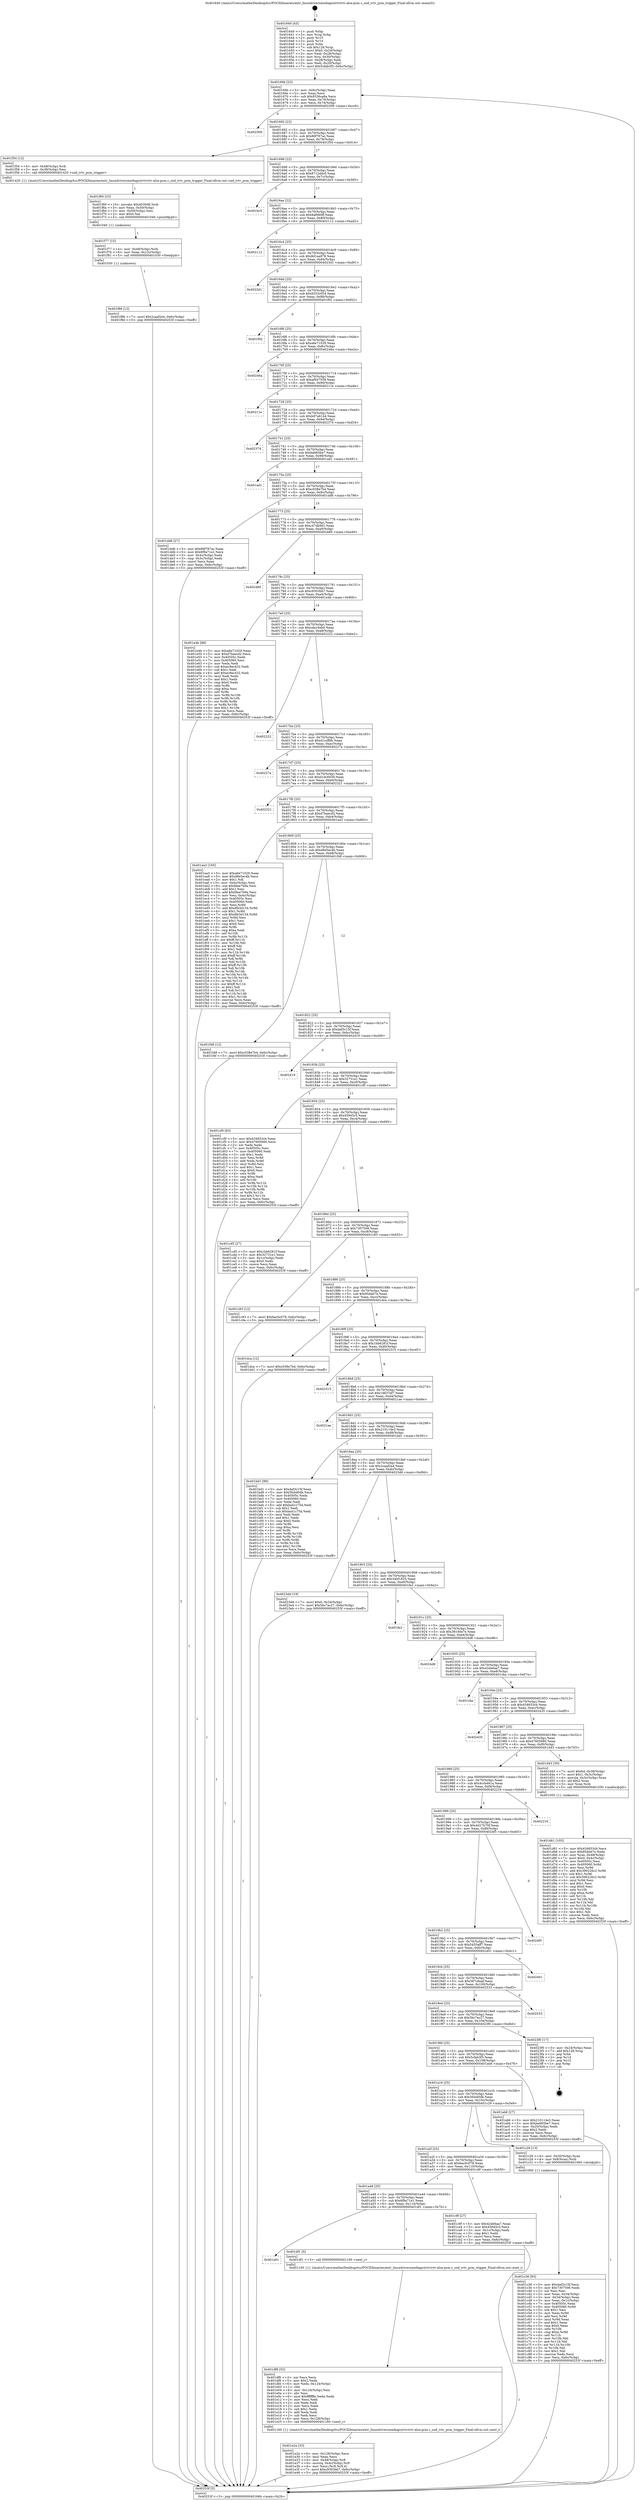 digraph "0x401640" {
  label = "0x401640 (/mnt/c/Users/mathe/Desktop/tcc/POCII/binaries/extr_linuxdriversmediapciivtvivtv-alsa-pcm.c_snd_ivtv_pcm_trigger_Final-ollvm.out::main(0))"
  labelloc = "t"
  node[shape=record]

  Entry [label="",width=0.3,height=0.3,shape=circle,fillcolor=black,style=filled]
  "0x40166b" [label="{
     0x40166b [23]\l
     | [instrs]\l
     &nbsp;&nbsp;0x40166b \<+3\>: mov -0x6c(%rbp),%eax\l
     &nbsp;&nbsp;0x40166e \<+2\>: mov %eax,%ecx\l
     &nbsp;&nbsp;0x401670 \<+6\>: sub $0x8336ca8a,%ecx\l
     &nbsp;&nbsp;0x401676 \<+3\>: mov %eax,-0x70(%rbp)\l
     &nbsp;&nbsp;0x401679 \<+3\>: mov %ecx,-0x74(%rbp)\l
     &nbsp;&nbsp;0x40167c \<+6\>: je 0000000000402309 \<main+0xcc9\>\l
  }"]
  "0x402309" [label="{
     0x402309\l
  }", style=dashed]
  "0x401682" [label="{
     0x401682 [22]\l
     | [instrs]\l
     &nbsp;&nbsp;0x401682 \<+5\>: jmp 0000000000401687 \<main+0x47\>\l
     &nbsp;&nbsp;0x401687 \<+3\>: mov -0x70(%rbp),%eax\l
     &nbsp;&nbsp;0x40168a \<+5\>: sub $0x86f787ac,%eax\l
     &nbsp;&nbsp;0x40168f \<+3\>: mov %eax,-0x78(%rbp)\l
     &nbsp;&nbsp;0x401692 \<+6\>: je 0000000000401f54 \<main+0x914\>\l
  }"]
  Exit [label="",width=0.3,height=0.3,shape=circle,fillcolor=black,style=filled,peripheries=2]
  "0x401f54" [label="{
     0x401f54 [12]\l
     | [instrs]\l
     &nbsp;&nbsp;0x401f54 \<+4\>: mov -0x48(%rbp),%rdi\l
     &nbsp;&nbsp;0x401f58 \<+3\>: mov -0x38(%rbp),%esi\l
     &nbsp;&nbsp;0x401f5b \<+5\>: call 0000000000401420 \<snd_ivtv_pcm_trigger\>\l
     | [calls]\l
     &nbsp;&nbsp;0x401420 \{1\} (/mnt/c/Users/mathe/Desktop/tcc/POCII/binaries/extr_linuxdriversmediapciivtvivtv-alsa-pcm.c_snd_ivtv_pcm_trigger_Final-ollvm.out::snd_ivtv_pcm_trigger)\l
  }"]
  "0x401698" [label="{
     0x401698 [22]\l
     | [instrs]\l
     &nbsp;&nbsp;0x401698 \<+5\>: jmp 000000000040169d \<main+0x5d\>\l
     &nbsp;&nbsp;0x40169d \<+3\>: mov -0x70(%rbp),%eax\l
     &nbsp;&nbsp;0x4016a0 \<+5\>: sub $0x8712ddc0,%eax\l
     &nbsp;&nbsp;0x4016a5 \<+3\>: mov %eax,-0x7c(%rbp)\l
     &nbsp;&nbsp;0x4016a8 \<+6\>: je 0000000000401bc5 \<main+0x585\>\l
  }"]
  "0x401f86" [label="{
     0x401f86 [12]\l
     | [instrs]\l
     &nbsp;&nbsp;0x401f86 \<+7\>: movl $0x2caaf2e4,-0x6c(%rbp)\l
     &nbsp;&nbsp;0x401f8d \<+5\>: jmp 000000000040253f \<main+0xeff\>\l
  }"]
  "0x401bc5" [label="{
     0x401bc5\l
  }", style=dashed]
  "0x4016ae" [label="{
     0x4016ae [22]\l
     | [instrs]\l
     &nbsp;&nbsp;0x4016ae \<+5\>: jmp 00000000004016b3 \<main+0x73\>\l
     &nbsp;&nbsp;0x4016b3 \<+3\>: mov -0x70(%rbp),%eax\l
     &nbsp;&nbsp;0x4016b6 \<+5\>: sub $0x8af060ff,%eax\l
     &nbsp;&nbsp;0x4016bb \<+3\>: mov %eax,-0x80(%rbp)\l
     &nbsp;&nbsp;0x4016be \<+6\>: je 0000000000402112 \<main+0xad2\>\l
  }"]
  "0x401f77" [label="{
     0x401f77 [15]\l
     | [instrs]\l
     &nbsp;&nbsp;0x401f77 \<+4\>: mov -0x48(%rbp),%rdi\l
     &nbsp;&nbsp;0x401f7b \<+6\>: mov %eax,-0x12c(%rbp)\l
     &nbsp;&nbsp;0x401f81 \<+5\>: call 0000000000401030 \<free@plt\>\l
     | [calls]\l
     &nbsp;&nbsp;0x401030 \{1\} (unknown)\l
  }"]
  "0x402112" [label="{
     0x402112\l
  }", style=dashed]
  "0x4016c4" [label="{
     0x4016c4 [25]\l
     | [instrs]\l
     &nbsp;&nbsp;0x4016c4 \<+5\>: jmp 00000000004016c9 \<main+0x89\>\l
     &nbsp;&nbsp;0x4016c9 \<+3\>: mov -0x70(%rbp),%eax\l
     &nbsp;&nbsp;0x4016cc \<+5\>: sub $0x8d1ea978,%eax\l
     &nbsp;&nbsp;0x4016d1 \<+6\>: mov %eax,-0x84(%rbp)\l
     &nbsp;&nbsp;0x4016d7 \<+6\>: je 00000000004023d1 \<main+0xd91\>\l
  }"]
  "0x401f60" [label="{
     0x401f60 [23]\l
     | [instrs]\l
     &nbsp;&nbsp;0x401f60 \<+10\>: movabs $0x4030d6,%rdi\l
     &nbsp;&nbsp;0x401f6a \<+3\>: mov %eax,-0x50(%rbp)\l
     &nbsp;&nbsp;0x401f6d \<+3\>: mov -0x50(%rbp),%esi\l
     &nbsp;&nbsp;0x401f70 \<+2\>: mov $0x0,%al\l
     &nbsp;&nbsp;0x401f72 \<+5\>: call 0000000000401040 \<printf@plt\>\l
     | [calls]\l
     &nbsp;&nbsp;0x401040 \{1\} (unknown)\l
  }"]
  "0x4023d1" [label="{
     0x4023d1\l
  }", style=dashed]
  "0x4016dd" [label="{
     0x4016dd [25]\l
     | [instrs]\l
     &nbsp;&nbsp;0x4016dd \<+5\>: jmp 00000000004016e2 \<main+0xa2\>\l
     &nbsp;&nbsp;0x4016e2 \<+3\>: mov -0x70(%rbp),%eax\l
     &nbsp;&nbsp;0x4016e5 \<+5\>: sub $0x9353c054,%eax\l
     &nbsp;&nbsp;0x4016ea \<+6\>: mov %eax,-0x88(%rbp)\l
     &nbsp;&nbsp;0x4016f0 \<+6\>: je 0000000000401f92 \<main+0x952\>\l
  }"]
  "0x401e2a" [label="{
     0x401e2a [33]\l
     | [instrs]\l
     &nbsp;&nbsp;0x401e2a \<+6\>: mov -0x128(%rbp),%ecx\l
     &nbsp;&nbsp;0x401e30 \<+3\>: imul %eax,%ecx\l
     &nbsp;&nbsp;0x401e33 \<+4\>: mov -0x48(%rbp),%r8\l
     &nbsp;&nbsp;0x401e37 \<+4\>: movslq -0x4c(%rbp),%r9\l
     &nbsp;&nbsp;0x401e3b \<+4\>: mov %ecx,(%r8,%r9,4)\l
     &nbsp;&nbsp;0x401e3f \<+7\>: movl $0xc9303bb7,-0x6c(%rbp)\l
     &nbsp;&nbsp;0x401e46 \<+5\>: jmp 000000000040253f \<main+0xeff\>\l
  }"]
  "0x401f92" [label="{
     0x401f92\l
  }", style=dashed]
  "0x4016f6" [label="{
     0x4016f6 [25]\l
     | [instrs]\l
     &nbsp;&nbsp;0x4016f6 \<+5\>: jmp 00000000004016fb \<main+0xbb\>\l
     &nbsp;&nbsp;0x4016fb \<+3\>: mov -0x70(%rbp),%eax\l
     &nbsp;&nbsp;0x4016fe \<+5\>: sub $0xa6e71029,%eax\l
     &nbsp;&nbsp;0x401703 \<+6\>: mov %eax,-0x8c(%rbp)\l
     &nbsp;&nbsp;0x401709 \<+6\>: je 000000000040246a \<main+0xe2a\>\l
  }"]
  "0x401df6" [label="{
     0x401df6 [52]\l
     | [instrs]\l
     &nbsp;&nbsp;0x401df6 \<+2\>: xor %ecx,%ecx\l
     &nbsp;&nbsp;0x401df8 \<+5\>: mov $0x2,%edx\l
     &nbsp;&nbsp;0x401dfd \<+6\>: mov %edx,-0x124(%rbp)\l
     &nbsp;&nbsp;0x401e03 \<+1\>: cltd\l
     &nbsp;&nbsp;0x401e04 \<+6\>: mov -0x124(%rbp),%esi\l
     &nbsp;&nbsp;0x401e0a \<+2\>: idiv %esi\l
     &nbsp;&nbsp;0x401e0c \<+6\>: imul $0xfffffffe,%edx,%edx\l
     &nbsp;&nbsp;0x401e12 \<+2\>: mov %ecx,%edi\l
     &nbsp;&nbsp;0x401e14 \<+2\>: sub %edx,%edi\l
     &nbsp;&nbsp;0x401e16 \<+2\>: mov %ecx,%edx\l
     &nbsp;&nbsp;0x401e18 \<+3\>: sub $0x1,%edx\l
     &nbsp;&nbsp;0x401e1b \<+2\>: add %edx,%edi\l
     &nbsp;&nbsp;0x401e1d \<+2\>: sub %edi,%ecx\l
     &nbsp;&nbsp;0x401e1f \<+6\>: mov %ecx,-0x128(%rbp)\l
     &nbsp;&nbsp;0x401e25 \<+5\>: call 0000000000401160 \<next_i\>\l
     | [calls]\l
     &nbsp;&nbsp;0x401160 \{1\} (/mnt/c/Users/mathe/Desktop/tcc/POCII/binaries/extr_linuxdriversmediapciivtvivtv-alsa-pcm.c_snd_ivtv_pcm_trigger_Final-ollvm.out::next_i)\l
  }"]
  "0x40246a" [label="{
     0x40246a\l
  }", style=dashed]
  "0x40170f" [label="{
     0x40170f [25]\l
     | [instrs]\l
     &nbsp;&nbsp;0x40170f \<+5\>: jmp 0000000000401714 \<main+0xd4\>\l
     &nbsp;&nbsp;0x401714 \<+3\>: mov -0x70(%rbp),%eax\l
     &nbsp;&nbsp;0x401717 \<+5\>: sub $0xaf047559,%eax\l
     &nbsp;&nbsp;0x40171c \<+6\>: mov %eax,-0x90(%rbp)\l
     &nbsp;&nbsp;0x401722 \<+6\>: je 000000000040211e \<main+0xade\>\l
  }"]
  "0x401a61" [label="{
     0x401a61\l
  }", style=dashed]
  "0x40211e" [label="{
     0x40211e\l
  }", style=dashed]
  "0x401728" [label="{
     0x401728 [25]\l
     | [instrs]\l
     &nbsp;&nbsp;0x401728 \<+5\>: jmp 000000000040172d \<main+0xed\>\l
     &nbsp;&nbsp;0x40172d \<+3\>: mov -0x70(%rbp),%eax\l
     &nbsp;&nbsp;0x401730 \<+5\>: sub $0xb97a6144,%eax\l
     &nbsp;&nbsp;0x401735 \<+6\>: mov %eax,-0x94(%rbp)\l
     &nbsp;&nbsp;0x40173b \<+6\>: je 0000000000402374 \<main+0xd34\>\l
  }"]
  "0x401df1" [label="{
     0x401df1 [5]\l
     | [instrs]\l
     &nbsp;&nbsp;0x401df1 \<+5\>: call 0000000000401160 \<next_i\>\l
     | [calls]\l
     &nbsp;&nbsp;0x401160 \{1\} (/mnt/c/Users/mathe/Desktop/tcc/POCII/binaries/extr_linuxdriversmediapciivtvivtv-alsa-pcm.c_snd_ivtv_pcm_trigger_Final-ollvm.out::next_i)\l
  }"]
  "0x402374" [label="{
     0x402374\l
  }", style=dashed]
  "0x401741" [label="{
     0x401741 [25]\l
     | [instrs]\l
     &nbsp;&nbsp;0x401741 \<+5\>: jmp 0000000000401746 \<main+0x106\>\l
     &nbsp;&nbsp;0x401746 \<+3\>: mov -0x70(%rbp),%eax\l
     &nbsp;&nbsp;0x401749 \<+5\>: sub $0xba665be7,%eax\l
     &nbsp;&nbsp;0x40174e \<+6\>: mov %eax,-0x98(%rbp)\l
     &nbsp;&nbsp;0x401754 \<+6\>: je 0000000000401ad1 \<main+0x491\>\l
  }"]
  "0x401d61" [label="{
     0x401d61 [105]\l
     | [instrs]\l
     &nbsp;&nbsp;0x401d61 \<+5\>: mov $0x434653cb,%ecx\l
     &nbsp;&nbsp;0x401d66 \<+5\>: mov $0x95ddd7e,%edx\l
     &nbsp;&nbsp;0x401d6b \<+4\>: mov %rax,-0x48(%rbp)\l
     &nbsp;&nbsp;0x401d6f \<+7\>: movl $0x0,-0x4c(%rbp)\l
     &nbsp;&nbsp;0x401d76 \<+7\>: mov 0x40505c,%esi\l
     &nbsp;&nbsp;0x401d7d \<+8\>: mov 0x405060,%r8d\l
     &nbsp;&nbsp;0x401d85 \<+3\>: mov %esi,%r9d\l
     &nbsp;&nbsp;0x401d88 \<+7\>: add $0x390226c2,%r9d\l
     &nbsp;&nbsp;0x401d8f \<+4\>: sub $0x1,%r9d\l
     &nbsp;&nbsp;0x401d93 \<+7\>: sub $0x390226c2,%r9d\l
     &nbsp;&nbsp;0x401d9a \<+4\>: imul %r9d,%esi\l
     &nbsp;&nbsp;0x401d9e \<+3\>: and $0x1,%esi\l
     &nbsp;&nbsp;0x401da1 \<+3\>: cmp $0x0,%esi\l
     &nbsp;&nbsp;0x401da4 \<+4\>: sete %r10b\l
     &nbsp;&nbsp;0x401da8 \<+4\>: cmp $0xa,%r8d\l
     &nbsp;&nbsp;0x401dac \<+4\>: setl %r11b\l
     &nbsp;&nbsp;0x401db0 \<+3\>: mov %r10b,%bl\l
     &nbsp;&nbsp;0x401db3 \<+3\>: and %r11b,%bl\l
     &nbsp;&nbsp;0x401db6 \<+3\>: xor %r11b,%r10b\l
     &nbsp;&nbsp;0x401db9 \<+3\>: or %r10b,%bl\l
     &nbsp;&nbsp;0x401dbc \<+3\>: test $0x1,%bl\l
     &nbsp;&nbsp;0x401dbf \<+3\>: cmovne %edx,%ecx\l
     &nbsp;&nbsp;0x401dc2 \<+3\>: mov %ecx,-0x6c(%rbp)\l
     &nbsp;&nbsp;0x401dc5 \<+5\>: jmp 000000000040253f \<main+0xeff\>\l
  }"]
  "0x401ad1" [label="{
     0x401ad1\l
  }", style=dashed]
  "0x40175a" [label="{
     0x40175a [25]\l
     | [instrs]\l
     &nbsp;&nbsp;0x40175a \<+5\>: jmp 000000000040175f \<main+0x11f\>\l
     &nbsp;&nbsp;0x40175f \<+3\>: mov -0x70(%rbp),%eax\l
     &nbsp;&nbsp;0x401762 \<+5\>: sub $0xc038e7b4,%eax\l
     &nbsp;&nbsp;0x401767 \<+6\>: mov %eax,-0x9c(%rbp)\l
     &nbsp;&nbsp;0x40176d \<+6\>: je 0000000000401dd6 \<main+0x796\>\l
  }"]
  "0x401a48" [label="{
     0x401a48 [25]\l
     | [instrs]\l
     &nbsp;&nbsp;0x401a48 \<+5\>: jmp 0000000000401a4d \<main+0x40d\>\l
     &nbsp;&nbsp;0x401a4d \<+3\>: mov -0x70(%rbp),%eax\l
     &nbsp;&nbsp;0x401a50 \<+5\>: sub $0x6f9a71e1,%eax\l
     &nbsp;&nbsp;0x401a55 \<+6\>: mov %eax,-0x114(%rbp)\l
     &nbsp;&nbsp;0x401a5b \<+6\>: je 0000000000401df1 \<main+0x7b1\>\l
  }"]
  "0x401dd6" [label="{
     0x401dd6 [27]\l
     | [instrs]\l
     &nbsp;&nbsp;0x401dd6 \<+5\>: mov $0x86f787ac,%eax\l
     &nbsp;&nbsp;0x401ddb \<+5\>: mov $0x6f9a71e1,%ecx\l
     &nbsp;&nbsp;0x401de0 \<+3\>: mov -0x4c(%rbp),%edx\l
     &nbsp;&nbsp;0x401de3 \<+3\>: cmp -0x3c(%rbp),%edx\l
     &nbsp;&nbsp;0x401de6 \<+3\>: cmovl %ecx,%eax\l
     &nbsp;&nbsp;0x401de9 \<+3\>: mov %eax,-0x6c(%rbp)\l
     &nbsp;&nbsp;0x401dec \<+5\>: jmp 000000000040253f \<main+0xeff\>\l
  }"]
  "0x401773" [label="{
     0x401773 [25]\l
     | [instrs]\l
     &nbsp;&nbsp;0x401773 \<+5\>: jmp 0000000000401778 \<main+0x138\>\l
     &nbsp;&nbsp;0x401778 \<+3\>: mov -0x70(%rbp),%eax\l
     &nbsp;&nbsp;0x40177b \<+5\>: sub $0xc47db9d1,%eax\l
     &nbsp;&nbsp;0x401780 \<+6\>: mov %eax,-0xa0(%rbp)\l
     &nbsp;&nbsp;0x401786 \<+6\>: je 0000000000402489 \<main+0xe49\>\l
  }"]
  "0x401c9f" [label="{
     0x401c9f [27]\l
     | [instrs]\l
     &nbsp;&nbsp;0x401c9f \<+5\>: mov $0x42eb6aa7,%eax\l
     &nbsp;&nbsp;0x401ca4 \<+5\>: mov $0x45945c5,%ecx\l
     &nbsp;&nbsp;0x401ca9 \<+3\>: mov -0x1c(%rbp),%edx\l
     &nbsp;&nbsp;0x401cac \<+3\>: cmp $0x1,%edx\l
     &nbsp;&nbsp;0x401caf \<+3\>: cmovl %ecx,%eax\l
     &nbsp;&nbsp;0x401cb2 \<+3\>: mov %eax,-0x6c(%rbp)\l
     &nbsp;&nbsp;0x401cb5 \<+5\>: jmp 000000000040253f \<main+0xeff\>\l
  }"]
  "0x402489" [label="{
     0x402489\l
  }", style=dashed]
  "0x40178c" [label="{
     0x40178c [25]\l
     | [instrs]\l
     &nbsp;&nbsp;0x40178c \<+5\>: jmp 0000000000401791 \<main+0x151\>\l
     &nbsp;&nbsp;0x401791 \<+3\>: mov -0x70(%rbp),%eax\l
     &nbsp;&nbsp;0x401794 \<+5\>: sub $0xc9303bb7,%eax\l
     &nbsp;&nbsp;0x401799 \<+6\>: mov %eax,-0xa4(%rbp)\l
     &nbsp;&nbsp;0x40179f \<+6\>: je 0000000000401e4b \<main+0x80b\>\l
  }"]
  "0x401c36" [label="{
     0x401c36 [93]\l
     | [instrs]\l
     &nbsp;&nbsp;0x401c36 \<+5\>: mov $0xdaf3c15f,%ecx\l
     &nbsp;&nbsp;0x401c3b \<+5\>: mov $0x7307508,%edx\l
     &nbsp;&nbsp;0x401c40 \<+2\>: xor %esi,%esi\l
     &nbsp;&nbsp;0x401c42 \<+3\>: mov %eax,-0x34(%rbp)\l
     &nbsp;&nbsp;0x401c45 \<+3\>: mov -0x34(%rbp),%eax\l
     &nbsp;&nbsp;0x401c48 \<+3\>: mov %eax,-0x1c(%rbp)\l
     &nbsp;&nbsp;0x401c4b \<+7\>: mov 0x40505c,%eax\l
     &nbsp;&nbsp;0x401c52 \<+8\>: mov 0x405060,%r8d\l
     &nbsp;&nbsp;0x401c5a \<+3\>: sub $0x1,%esi\l
     &nbsp;&nbsp;0x401c5d \<+3\>: mov %eax,%r9d\l
     &nbsp;&nbsp;0x401c60 \<+3\>: add %esi,%r9d\l
     &nbsp;&nbsp;0x401c63 \<+4\>: imul %r9d,%eax\l
     &nbsp;&nbsp;0x401c67 \<+3\>: and $0x1,%eax\l
     &nbsp;&nbsp;0x401c6a \<+3\>: cmp $0x0,%eax\l
     &nbsp;&nbsp;0x401c6d \<+4\>: sete %r10b\l
     &nbsp;&nbsp;0x401c71 \<+4\>: cmp $0xa,%r8d\l
     &nbsp;&nbsp;0x401c75 \<+4\>: setl %r11b\l
     &nbsp;&nbsp;0x401c79 \<+3\>: mov %r10b,%bl\l
     &nbsp;&nbsp;0x401c7c \<+3\>: and %r11b,%bl\l
     &nbsp;&nbsp;0x401c7f \<+3\>: xor %r11b,%r10b\l
     &nbsp;&nbsp;0x401c82 \<+3\>: or %r10b,%bl\l
     &nbsp;&nbsp;0x401c85 \<+3\>: test $0x1,%bl\l
     &nbsp;&nbsp;0x401c88 \<+3\>: cmovne %edx,%ecx\l
     &nbsp;&nbsp;0x401c8b \<+3\>: mov %ecx,-0x6c(%rbp)\l
     &nbsp;&nbsp;0x401c8e \<+5\>: jmp 000000000040253f \<main+0xeff\>\l
  }"]
  "0x401e4b" [label="{
     0x401e4b [88]\l
     | [instrs]\l
     &nbsp;&nbsp;0x401e4b \<+5\>: mov $0xa6e71029,%eax\l
     &nbsp;&nbsp;0x401e50 \<+5\>: mov $0xd7baecd2,%ecx\l
     &nbsp;&nbsp;0x401e55 \<+7\>: mov 0x40505c,%edx\l
     &nbsp;&nbsp;0x401e5c \<+7\>: mov 0x405060,%esi\l
     &nbsp;&nbsp;0x401e63 \<+2\>: mov %edx,%edi\l
     &nbsp;&nbsp;0x401e65 \<+6\>: sub $0xec9ec432,%edi\l
     &nbsp;&nbsp;0x401e6b \<+3\>: sub $0x1,%edi\l
     &nbsp;&nbsp;0x401e6e \<+6\>: add $0xec9ec432,%edi\l
     &nbsp;&nbsp;0x401e74 \<+3\>: imul %edi,%edx\l
     &nbsp;&nbsp;0x401e77 \<+3\>: and $0x1,%edx\l
     &nbsp;&nbsp;0x401e7a \<+3\>: cmp $0x0,%edx\l
     &nbsp;&nbsp;0x401e7d \<+4\>: sete %r8b\l
     &nbsp;&nbsp;0x401e81 \<+3\>: cmp $0xa,%esi\l
     &nbsp;&nbsp;0x401e84 \<+4\>: setl %r9b\l
     &nbsp;&nbsp;0x401e88 \<+3\>: mov %r8b,%r10b\l
     &nbsp;&nbsp;0x401e8b \<+3\>: and %r9b,%r10b\l
     &nbsp;&nbsp;0x401e8e \<+3\>: xor %r9b,%r8b\l
     &nbsp;&nbsp;0x401e91 \<+3\>: or %r8b,%r10b\l
     &nbsp;&nbsp;0x401e94 \<+4\>: test $0x1,%r10b\l
     &nbsp;&nbsp;0x401e98 \<+3\>: cmovne %ecx,%eax\l
     &nbsp;&nbsp;0x401e9b \<+3\>: mov %eax,-0x6c(%rbp)\l
     &nbsp;&nbsp;0x401e9e \<+5\>: jmp 000000000040253f \<main+0xeff\>\l
  }"]
  "0x4017a5" [label="{
     0x4017a5 [25]\l
     | [instrs]\l
     &nbsp;&nbsp;0x4017a5 \<+5\>: jmp 00000000004017aa \<main+0x16a\>\l
     &nbsp;&nbsp;0x4017aa \<+3\>: mov -0x70(%rbp),%eax\l
     &nbsp;&nbsp;0x4017ad \<+5\>: sub $0xcda16eb0,%eax\l
     &nbsp;&nbsp;0x4017b2 \<+6\>: mov %eax,-0xa8(%rbp)\l
     &nbsp;&nbsp;0x4017b8 \<+6\>: je 0000000000402222 \<main+0xbe2\>\l
  }"]
  "0x401a2f" [label="{
     0x401a2f [25]\l
     | [instrs]\l
     &nbsp;&nbsp;0x401a2f \<+5\>: jmp 0000000000401a34 \<main+0x3f4\>\l
     &nbsp;&nbsp;0x401a34 \<+3\>: mov -0x70(%rbp),%eax\l
     &nbsp;&nbsp;0x401a37 \<+5\>: sub $0x6ac0c078,%eax\l
     &nbsp;&nbsp;0x401a3c \<+6\>: mov %eax,-0x110(%rbp)\l
     &nbsp;&nbsp;0x401a42 \<+6\>: je 0000000000401c9f \<main+0x65f\>\l
  }"]
  "0x402222" [label="{
     0x402222\l
  }", style=dashed]
  "0x4017be" [label="{
     0x4017be [25]\l
     | [instrs]\l
     &nbsp;&nbsp;0x4017be \<+5\>: jmp 00000000004017c3 \<main+0x183\>\l
     &nbsp;&nbsp;0x4017c3 \<+3\>: mov -0x70(%rbp),%eax\l
     &nbsp;&nbsp;0x4017c6 \<+5\>: sub $0xd1ccff0b,%eax\l
     &nbsp;&nbsp;0x4017cb \<+6\>: mov %eax,-0xac(%rbp)\l
     &nbsp;&nbsp;0x4017d1 \<+6\>: je 000000000040227a \<main+0xc3a\>\l
  }"]
  "0x401c29" [label="{
     0x401c29 [13]\l
     | [instrs]\l
     &nbsp;&nbsp;0x401c29 \<+4\>: mov -0x30(%rbp),%rax\l
     &nbsp;&nbsp;0x401c2d \<+4\>: mov 0x8(%rax),%rdi\l
     &nbsp;&nbsp;0x401c31 \<+5\>: call 0000000000401060 \<atoi@plt\>\l
     | [calls]\l
     &nbsp;&nbsp;0x401060 \{1\} (unknown)\l
  }"]
  "0x40227a" [label="{
     0x40227a\l
  }", style=dashed]
  "0x4017d7" [label="{
     0x4017d7 [25]\l
     | [instrs]\l
     &nbsp;&nbsp;0x4017d7 \<+5\>: jmp 00000000004017dc \<main+0x19c\>\l
     &nbsp;&nbsp;0x4017dc \<+3\>: mov -0x70(%rbp),%eax\l
     &nbsp;&nbsp;0x4017df \<+5\>: sub $0xd1dc6039,%eax\l
     &nbsp;&nbsp;0x4017e4 \<+6\>: mov %eax,-0xb0(%rbp)\l
     &nbsp;&nbsp;0x4017ea \<+6\>: je 0000000000402321 \<main+0xce1\>\l
  }"]
  "0x401640" [label="{
     0x401640 [43]\l
     | [instrs]\l
     &nbsp;&nbsp;0x401640 \<+1\>: push %rbp\l
     &nbsp;&nbsp;0x401641 \<+3\>: mov %rsp,%rbp\l
     &nbsp;&nbsp;0x401644 \<+2\>: push %r15\l
     &nbsp;&nbsp;0x401646 \<+2\>: push %r14\l
     &nbsp;&nbsp;0x401648 \<+1\>: push %rbx\l
     &nbsp;&nbsp;0x401649 \<+7\>: sub $0x128,%rsp\l
     &nbsp;&nbsp;0x401650 \<+7\>: movl $0x0,-0x24(%rbp)\l
     &nbsp;&nbsp;0x401657 \<+3\>: mov %edi,-0x28(%rbp)\l
     &nbsp;&nbsp;0x40165a \<+4\>: mov %rsi,-0x30(%rbp)\l
     &nbsp;&nbsp;0x40165e \<+3\>: mov -0x28(%rbp),%edi\l
     &nbsp;&nbsp;0x401661 \<+3\>: mov %edi,-0x20(%rbp)\l
     &nbsp;&nbsp;0x401664 \<+7\>: movl $0x5cfab3f3,-0x6c(%rbp)\l
  }"]
  "0x402321" [label="{
     0x402321\l
  }", style=dashed]
  "0x4017f0" [label="{
     0x4017f0 [25]\l
     | [instrs]\l
     &nbsp;&nbsp;0x4017f0 \<+5\>: jmp 00000000004017f5 \<main+0x1b5\>\l
     &nbsp;&nbsp;0x4017f5 \<+3\>: mov -0x70(%rbp),%eax\l
     &nbsp;&nbsp;0x4017f8 \<+5\>: sub $0xd7baecd2,%eax\l
     &nbsp;&nbsp;0x4017fd \<+6\>: mov %eax,-0xb4(%rbp)\l
     &nbsp;&nbsp;0x401803 \<+6\>: je 0000000000401ea3 \<main+0x863\>\l
  }"]
  "0x40253f" [label="{
     0x40253f [5]\l
     | [instrs]\l
     &nbsp;&nbsp;0x40253f \<+5\>: jmp 000000000040166b \<main+0x2b\>\l
  }"]
  "0x401ea3" [label="{
     0x401ea3 [165]\l
     | [instrs]\l
     &nbsp;&nbsp;0x401ea3 \<+5\>: mov $0xa6e71029,%eax\l
     &nbsp;&nbsp;0x401ea8 \<+5\>: mov $0xd8e5ec4b,%ecx\l
     &nbsp;&nbsp;0x401ead \<+2\>: mov $0x1,%dl\l
     &nbsp;&nbsp;0x401eaf \<+3\>: mov -0x4c(%rbp),%esi\l
     &nbsp;&nbsp;0x401eb2 \<+6\>: sub $0xfdee7b9a,%esi\l
     &nbsp;&nbsp;0x401eb8 \<+3\>: add $0x1,%esi\l
     &nbsp;&nbsp;0x401ebb \<+6\>: add $0xfdee7b9a,%esi\l
     &nbsp;&nbsp;0x401ec1 \<+3\>: mov %esi,-0x4c(%rbp)\l
     &nbsp;&nbsp;0x401ec4 \<+7\>: mov 0x40505c,%esi\l
     &nbsp;&nbsp;0x401ecb \<+7\>: mov 0x405060,%edi\l
     &nbsp;&nbsp;0x401ed2 \<+3\>: mov %esi,%r8d\l
     &nbsp;&nbsp;0x401ed5 \<+7\>: add $0xdfe3d134,%r8d\l
     &nbsp;&nbsp;0x401edc \<+4\>: sub $0x1,%r8d\l
     &nbsp;&nbsp;0x401ee0 \<+7\>: sub $0xdfe3d134,%r8d\l
     &nbsp;&nbsp;0x401ee7 \<+4\>: imul %r8d,%esi\l
     &nbsp;&nbsp;0x401eeb \<+3\>: and $0x1,%esi\l
     &nbsp;&nbsp;0x401eee \<+3\>: cmp $0x0,%esi\l
     &nbsp;&nbsp;0x401ef1 \<+4\>: sete %r9b\l
     &nbsp;&nbsp;0x401ef5 \<+3\>: cmp $0xa,%edi\l
     &nbsp;&nbsp;0x401ef8 \<+4\>: setl %r10b\l
     &nbsp;&nbsp;0x401efc \<+3\>: mov %r9b,%r11b\l
     &nbsp;&nbsp;0x401eff \<+4\>: xor $0xff,%r11b\l
     &nbsp;&nbsp;0x401f03 \<+3\>: mov %r10b,%bl\l
     &nbsp;&nbsp;0x401f06 \<+3\>: xor $0xff,%bl\l
     &nbsp;&nbsp;0x401f09 \<+3\>: xor $0x1,%dl\l
     &nbsp;&nbsp;0x401f0c \<+3\>: mov %r11b,%r14b\l
     &nbsp;&nbsp;0x401f0f \<+4\>: and $0xff,%r14b\l
     &nbsp;&nbsp;0x401f13 \<+3\>: and %dl,%r9b\l
     &nbsp;&nbsp;0x401f16 \<+3\>: mov %bl,%r15b\l
     &nbsp;&nbsp;0x401f19 \<+4\>: and $0xff,%r15b\l
     &nbsp;&nbsp;0x401f1d \<+3\>: and %dl,%r10b\l
     &nbsp;&nbsp;0x401f20 \<+3\>: or %r9b,%r14b\l
     &nbsp;&nbsp;0x401f23 \<+3\>: or %r10b,%r15b\l
     &nbsp;&nbsp;0x401f26 \<+3\>: xor %r15b,%r14b\l
     &nbsp;&nbsp;0x401f29 \<+3\>: or %bl,%r11b\l
     &nbsp;&nbsp;0x401f2c \<+4\>: xor $0xff,%r11b\l
     &nbsp;&nbsp;0x401f30 \<+3\>: or $0x1,%dl\l
     &nbsp;&nbsp;0x401f33 \<+3\>: and %dl,%r11b\l
     &nbsp;&nbsp;0x401f36 \<+3\>: or %r11b,%r14b\l
     &nbsp;&nbsp;0x401f39 \<+4\>: test $0x1,%r14b\l
     &nbsp;&nbsp;0x401f3d \<+3\>: cmovne %ecx,%eax\l
     &nbsp;&nbsp;0x401f40 \<+3\>: mov %eax,-0x6c(%rbp)\l
     &nbsp;&nbsp;0x401f43 \<+5\>: jmp 000000000040253f \<main+0xeff\>\l
  }"]
  "0x401809" [label="{
     0x401809 [25]\l
     | [instrs]\l
     &nbsp;&nbsp;0x401809 \<+5\>: jmp 000000000040180e \<main+0x1ce\>\l
     &nbsp;&nbsp;0x40180e \<+3\>: mov -0x70(%rbp),%eax\l
     &nbsp;&nbsp;0x401811 \<+5\>: sub $0xd8e5ec4b,%eax\l
     &nbsp;&nbsp;0x401816 \<+6\>: mov %eax,-0xb8(%rbp)\l
     &nbsp;&nbsp;0x40181c \<+6\>: je 0000000000401f48 \<main+0x908\>\l
  }"]
  "0x401a16" [label="{
     0x401a16 [25]\l
     | [instrs]\l
     &nbsp;&nbsp;0x401a16 \<+5\>: jmp 0000000000401a1b \<main+0x3db\>\l
     &nbsp;&nbsp;0x401a1b \<+3\>: mov -0x70(%rbp),%eax\l
     &nbsp;&nbsp;0x401a1e \<+5\>: sub $0x5fcbd0db,%eax\l
     &nbsp;&nbsp;0x401a23 \<+6\>: mov %eax,-0x10c(%rbp)\l
     &nbsp;&nbsp;0x401a29 \<+6\>: je 0000000000401c29 \<main+0x5e9\>\l
  }"]
  "0x401f48" [label="{
     0x401f48 [12]\l
     | [instrs]\l
     &nbsp;&nbsp;0x401f48 \<+7\>: movl $0xc038e7b4,-0x6c(%rbp)\l
     &nbsp;&nbsp;0x401f4f \<+5\>: jmp 000000000040253f \<main+0xeff\>\l
  }"]
  "0x401822" [label="{
     0x401822 [25]\l
     | [instrs]\l
     &nbsp;&nbsp;0x401822 \<+5\>: jmp 0000000000401827 \<main+0x1e7\>\l
     &nbsp;&nbsp;0x401827 \<+3\>: mov -0x70(%rbp),%eax\l
     &nbsp;&nbsp;0x40182a \<+5\>: sub $0xdaf3c15f,%eax\l
     &nbsp;&nbsp;0x40182f \<+6\>: mov %eax,-0xbc(%rbp)\l
     &nbsp;&nbsp;0x401835 \<+6\>: je 0000000000402419 \<main+0xdd9\>\l
  }"]
  "0x401ab6" [label="{
     0x401ab6 [27]\l
     | [instrs]\l
     &nbsp;&nbsp;0x401ab6 \<+5\>: mov $0x210114e3,%eax\l
     &nbsp;&nbsp;0x401abb \<+5\>: mov $0xba665be7,%ecx\l
     &nbsp;&nbsp;0x401ac0 \<+3\>: mov -0x20(%rbp),%edx\l
     &nbsp;&nbsp;0x401ac3 \<+3\>: cmp $0x2,%edx\l
     &nbsp;&nbsp;0x401ac6 \<+3\>: cmovne %ecx,%eax\l
     &nbsp;&nbsp;0x401ac9 \<+3\>: mov %eax,-0x6c(%rbp)\l
     &nbsp;&nbsp;0x401acc \<+5\>: jmp 000000000040253f \<main+0xeff\>\l
  }"]
  "0x402419" [label="{
     0x402419\l
  }", style=dashed]
  "0x40183b" [label="{
     0x40183b [25]\l
     | [instrs]\l
     &nbsp;&nbsp;0x40183b \<+5\>: jmp 0000000000401840 \<main+0x200\>\l
     &nbsp;&nbsp;0x401840 \<+3\>: mov -0x70(%rbp),%eax\l
     &nbsp;&nbsp;0x401843 \<+5\>: sub $0x32731e1,%eax\l
     &nbsp;&nbsp;0x401848 \<+6\>: mov %eax,-0xc0(%rbp)\l
     &nbsp;&nbsp;0x40184e \<+6\>: je 0000000000401cf0 \<main+0x6b0\>\l
  }"]
  "0x4019fd" [label="{
     0x4019fd [25]\l
     | [instrs]\l
     &nbsp;&nbsp;0x4019fd \<+5\>: jmp 0000000000401a02 \<main+0x3c2\>\l
     &nbsp;&nbsp;0x401a02 \<+3\>: mov -0x70(%rbp),%eax\l
     &nbsp;&nbsp;0x401a05 \<+5\>: sub $0x5cfab3f3,%eax\l
     &nbsp;&nbsp;0x401a0a \<+6\>: mov %eax,-0x108(%rbp)\l
     &nbsp;&nbsp;0x401a10 \<+6\>: je 0000000000401ab6 \<main+0x476\>\l
  }"]
  "0x401cf0" [label="{
     0x401cf0 [83]\l
     | [instrs]\l
     &nbsp;&nbsp;0x401cf0 \<+5\>: mov $0x434653cb,%eax\l
     &nbsp;&nbsp;0x401cf5 \<+5\>: mov $0x47605680,%ecx\l
     &nbsp;&nbsp;0x401cfa \<+2\>: xor %edx,%edx\l
     &nbsp;&nbsp;0x401cfc \<+7\>: mov 0x40505c,%esi\l
     &nbsp;&nbsp;0x401d03 \<+7\>: mov 0x405060,%edi\l
     &nbsp;&nbsp;0x401d0a \<+3\>: sub $0x1,%edx\l
     &nbsp;&nbsp;0x401d0d \<+3\>: mov %esi,%r8d\l
     &nbsp;&nbsp;0x401d10 \<+3\>: add %edx,%r8d\l
     &nbsp;&nbsp;0x401d13 \<+4\>: imul %r8d,%esi\l
     &nbsp;&nbsp;0x401d17 \<+3\>: and $0x1,%esi\l
     &nbsp;&nbsp;0x401d1a \<+3\>: cmp $0x0,%esi\l
     &nbsp;&nbsp;0x401d1d \<+4\>: sete %r9b\l
     &nbsp;&nbsp;0x401d21 \<+3\>: cmp $0xa,%edi\l
     &nbsp;&nbsp;0x401d24 \<+4\>: setl %r10b\l
     &nbsp;&nbsp;0x401d28 \<+3\>: mov %r9b,%r11b\l
     &nbsp;&nbsp;0x401d2b \<+3\>: and %r10b,%r11b\l
     &nbsp;&nbsp;0x401d2e \<+3\>: xor %r10b,%r9b\l
     &nbsp;&nbsp;0x401d31 \<+3\>: or %r9b,%r11b\l
     &nbsp;&nbsp;0x401d34 \<+4\>: test $0x1,%r11b\l
     &nbsp;&nbsp;0x401d38 \<+3\>: cmovne %ecx,%eax\l
     &nbsp;&nbsp;0x401d3b \<+3\>: mov %eax,-0x6c(%rbp)\l
     &nbsp;&nbsp;0x401d3e \<+5\>: jmp 000000000040253f \<main+0xeff\>\l
  }"]
  "0x401854" [label="{
     0x401854 [25]\l
     | [instrs]\l
     &nbsp;&nbsp;0x401854 \<+5\>: jmp 0000000000401859 \<main+0x219\>\l
     &nbsp;&nbsp;0x401859 \<+3\>: mov -0x70(%rbp),%eax\l
     &nbsp;&nbsp;0x40185c \<+5\>: sub $0x45945c5,%eax\l
     &nbsp;&nbsp;0x401861 \<+6\>: mov %eax,-0xc4(%rbp)\l
     &nbsp;&nbsp;0x401867 \<+6\>: je 0000000000401cd5 \<main+0x695\>\l
  }"]
  "0x4023f0" [label="{
     0x4023f0 [17]\l
     | [instrs]\l
     &nbsp;&nbsp;0x4023f0 \<+3\>: mov -0x24(%rbp),%eax\l
     &nbsp;&nbsp;0x4023f3 \<+7\>: add $0x128,%rsp\l
     &nbsp;&nbsp;0x4023fa \<+1\>: pop %rbx\l
     &nbsp;&nbsp;0x4023fb \<+2\>: pop %r14\l
     &nbsp;&nbsp;0x4023fd \<+2\>: pop %r15\l
     &nbsp;&nbsp;0x4023ff \<+1\>: pop %rbp\l
     &nbsp;&nbsp;0x402400 \<+1\>: ret\l
  }"]
  "0x401cd5" [label="{
     0x401cd5 [27]\l
     | [instrs]\l
     &nbsp;&nbsp;0x401cd5 \<+5\>: mov $0x1bb6281f,%eax\l
     &nbsp;&nbsp;0x401cda \<+5\>: mov $0x32731e1,%ecx\l
     &nbsp;&nbsp;0x401cdf \<+3\>: mov -0x1c(%rbp),%edx\l
     &nbsp;&nbsp;0x401ce2 \<+3\>: cmp $0x0,%edx\l
     &nbsp;&nbsp;0x401ce5 \<+3\>: cmove %ecx,%eax\l
     &nbsp;&nbsp;0x401ce8 \<+3\>: mov %eax,-0x6c(%rbp)\l
     &nbsp;&nbsp;0x401ceb \<+5\>: jmp 000000000040253f \<main+0xeff\>\l
  }"]
  "0x40186d" [label="{
     0x40186d [25]\l
     | [instrs]\l
     &nbsp;&nbsp;0x40186d \<+5\>: jmp 0000000000401872 \<main+0x232\>\l
     &nbsp;&nbsp;0x401872 \<+3\>: mov -0x70(%rbp),%eax\l
     &nbsp;&nbsp;0x401875 \<+5\>: sub $0x7307508,%eax\l
     &nbsp;&nbsp;0x40187a \<+6\>: mov %eax,-0xc8(%rbp)\l
     &nbsp;&nbsp;0x401880 \<+6\>: je 0000000000401c93 \<main+0x653\>\l
  }"]
  "0x4019e4" [label="{
     0x4019e4 [25]\l
     | [instrs]\l
     &nbsp;&nbsp;0x4019e4 \<+5\>: jmp 00000000004019e9 \<main+0x3a9\>\l
     &nbsp;&nbsp;0x4019e9 \<+3\>: mov -0x70(%rbp),%eax\l
     &nbsp;&nbsp;0x4019ec \<+5\>: sub $0x5bc7ac27,%eax\l
     &nbsp;&nbsp;0x4019f1 \<+6\>: mov %eax,-0x104(%rbp)\l
     &nbsp;&nbsp;0x4019f7 \<+6\>: je 00000000004023f0 \<main+0xdb0\>\l
  }"]
  "0x401c93" [label="{
     0x401c93 [12]\l
     | [instrs]\l
     &nbsp;&nbsp;0x401c93 \<+7\>: movl $0x6ac0c078,-0x6c(%rbp)\l
     &nbsp;&nbsp;0x401c9a \<+5\>: jmp 000000000040253f \<main+0xeff\>\l
  }"]
  "0x401886" [label="{
     0x401886 [25]\l
     | [instrs]\l
     &nbsp;&nbsp;0x401886 \<+5\>: jmp 000000000040188b \<main+0x24b\>\l
     &nbsp;&nbsp;0x40188b \<+3\>: mov -0x70(%rbp),%eax\l
     &nbsp;&nbsp;0x40188e \<+5\>: sub $0x95ddd7e,%eax\l
     &nbsp;&nbsp;0x401893 \<+6\>: mov %eax,-0xcc(%rbp)\l
     &nbsp;&nbsp;0x401899 \<+6\>: je 0000000000401dca \<main+0x78a\>\l
  }"]
  "0x402533" [label="{
     0x402533\l
  }", style=dashed]
  "0x401dca" [label="{
     0x401dca [12]\l
     | [instrs]\l
     &nbsp;&nbsp;0x401dca \<+7\>: movl $0xc038e7b4,-0x6c(%rbp)\l
     &nbsp;&nbsp;0x401dd1 \<+5\>: jmp 000000000040253f \<main+0xeff\>\l
  }"]
  "0x40189f" [label="{
     0x40189f [25]\l
     | [instrs]\l
     &nbsp;&nbsp;0x40189f \<+5\>: jmp 00000000004018a4 \<main+0x264\>\l
     &nbsp;&nbsp;0x4018a4 \<+3\>: mov -0x70(%rbp),%eax\l
     &nbsp;&nbsp;0x4018a7 \<+5\>: sub $0x1bb6281f,%eax\l
     &nbsp;&nbsp;0x4018ac \<+6\>: mov %eax,-0xd0(%rbp)\l
     &nbsp;&nbsp;0x4018b2 \<+6\>: je 0000000000402315 \<main+0xcd5\>\l
  }"]
  "0x4019cb" [label="{
     0x4019cb [25]\l
     | [instrs]\l
     &nbsp;&nbsp;0x4019cb \<+5\>: jmp 00000000004019d0 \<main+0x390\>\l
     &nbsp;&nbsp;0x4019d0 \<+3\>: mov -0x70(%rbp),%eax\l
     &nbsp;&nbsp;0x4019d3 \<+5\>: sub $0x587c8aaf,%eax\l
     &nbsp;&nbsp;0x4019d8 \<+6\>: mov %eax,-0x100(%rbp)\l
     &nbsp;&nbsp;0x4019de \<+6\>: je 0000000000402533 \<main+0xef3\>\l
  }"]
  "0x402315" [label="{
     0x402315\l
  }", style=dashed]
  "0x4018b8" [label="{
     0x4018b8 [25]\l
     | [instrs]\l
     &nbsp;&nbsp;0x4018b8 \<+5\>: jmp 00000000004018bd \<main+0x27d\>\l
     &nbsp;&nbsp;0x4018bd \<+3\>: mov -0x70(%rbp),%eax\l
     &nbsp;&nbsp;0x4018c0 \<+5\>: sub $0x1d637ef7,%eax\l
     &nbsp;&nbsp;0x4018c5 \<+6\>: mov %eax,-0xd4(%rbp)\l
     &nbsp;&nbsp;0x4018cb \<+6\>: je 00000000004021ae \<main+0xb6e\>\l
  }"]
  "0x402401" [label="{
     0x402401\l
  }", style=dashed]
  "0x4021ae" [label="{
     0x4021ae\l
  }", style=dashed]
  "0x4018d1" [label="{
     0x4018d1 [25]\l
     | [instrs]\l
     &nbsp;&nbsp;0x4018d1 \<+5\>: jmp 00000000004018d6 \<main+0x296\>\l
     &nbsp;&nbsp;0x4018d6 \<+3\>: mov -0x70(%rbp),%eax\l
     &nbsp;&nbsp;0x4018d9 \<+5\>: sub $0x210114e3,%eax\l
     &nbsp;&nbsp;0x4018de \<+6\>: mov %eax,-0xd8(%rbp)\l
     &nbsp;&nbsp;0x4018e4 \<+6\>: je 0000000000401bd1 \<main+0x591\>\l
  }"]
  "0x4019b2" [label="{
     0x4019b2 [25]\l
     | [instrs]\l
     &nbsp;&nbsp;0x4019b2 \<+5\>: jmp 00000000004019b7 \<main+0x377\>\l
     &nbsp;&nbsp;0x4019b7 \<+3\>: mov -0x70(%rbp),%eax\l
     &nbsp;&nbsp;0x4019ba \<+5\>: sub $0x5455aff7,%eax\l
     &nbsp;&nbsp;0x4019bf \<+6\>: mov %eax,-0xfc(%rbp)\l
     &nbsp;&nbsp;0x4019c5 \<+6\>: je 0000000000402401 \<main+0xdc1\>\l
  }"]
  "0x401bd1" [label="{
     0x401bd1 [88]\l
     | [instrs]\l
     &nbsp;&nbsp;0x401bd1 \<+5\>: mov $0xdaf3c15f,%eax\l
     &nbsp;&nbsp;0x401bd6 \<+5\>: mov $0x5fcbd0db,%ecx\l
     &nbsp;&nbsp;0x401bdb \<+7\>: mov 0x40505c,%edx\l
     &nbsp;&nbsp;0x401be2 \<+7\>: mov 0x405060,%esi\l
     &nbsp;&nbsp;0x401be9 \<+2\>: mov %edx,%edi\l
     &nbsp;&nbsp;0x401beb \<+6\>: add $0xba41c75d,%edi\l
     &nbsp;&nbsp;0x401bf1 \<+3\>: sub $0x1,%edi\l
     &nbsp;&nbsp;0x401bf4 \<+6\>: sub $0xba41c75d,%edi\l
     &nbsp;&nbsp;0x401bfa \<+3\>: imul %edi,%edx\l
     &nbsp;&nbsp;0x401bfd \<+3\>: and $0x1,%edx\l
     &nbsp;&nbsp;0x401c00 \<+3\>: cmp $0x0,%edx\l
     &nbsp;&nbsp;0x401c03 \<+4\>: sete %r8b\l
     &nbsp;&nbsp;0x401c07 \<+3\>: cmp $0xa,%esi\l
     &nbsp;&nbsp;0x401c0a \<+4\>: setl %r9b\l
     &nbsp;&nbsp;0x401c0e \<+3\>: mov %r8b,%r10b\l
     &nbsp;&nbsp;0x401c11 \<+3\>: and %r9b,%r10b\l
     &nbsp;&nbsp;0x401c14 \<+3\>: xor %r9b,%r8b\l
     &nbsp;&nbsp;0x401c17 \<+3\>: or %r8b,%r10b\l
     &nbsp;&nbsp;0x401c1a \<+4\>: test $0x1,%r10b\l
     &nbsp;&nbsp;0x401c1e \<+3\>: cmovne %ecx,%eax\l
     &nbsp;&nbsp;0x401c21 \<+3\>: mov %eax,-0x6c(%rbp)\l
     &nbsp;&nbsp;0x401c24 \<+5\>: jmp 000000000040253f \<main+0xeff\>\l
  }"]
  "0x4018ea" [label="{
     0x4018ea [25]\l
     | [instrs]\l
     &nbsp;&nbsp;0x4018ea \<+5\>: jmp 00000000004018ef \<main+0x2af\>\l
     &nbsp;&nbsp;0x4018ef \<+3\>: mov -0x70(%rbp),%eax\l
     &nbsp;&nbsp;0x4018f2 \<+5\>: sub $0x2caaf2e4,%eax\l
     &nbsp;&nbsp;0x4018f7 \<+6\>: mov %eax,-0xdc(%rbp)\l
     &nbsp;&nbsp;0x4018fd \<+6\>: je 00000000004023dd \<main+0xd9d\>\l
  }"]
  "0x4024f5" [label="{
     0x4024f5\l
  }", style=dashed]
  "0x4023dd" [label="{
     0x4023dd [19]\l
     | [instrs]\l
     &nbsp;&nbsp;0x4023dd \<+7\>: movl $0x0,-0x24(%rbp)\l
     &nbsp;&nbsp;0x4023e4 \<+7\>: movl $0x5bc7ac27,-0x6c(%rbp)\l
     &nbsp;&nbsp;0x4023eb \<+5\>: jmp 000000000040253f \<main+0xeff\>\l
  }"]
  "0x401903" [label="{
     0x401903 [25]\l
     | [instrs]\l
     &nbsp;&nbsp;0x401903 \<+5\>: jmp 0000000000401908 \<main+0x2c8\>\l
     &nbsp;&nbsp;0x401908 \<+3\>: mov -0x70(%rbp),%eax\l
     &nbsp;&nbsp;0x40190b \<+5\>: sub $0x34bf1825,%eax\l
     &nbsp;&nbsp;0x401910 \<+6\>: mov %eax,-0xe0(%rbp)\l
     &nbsp;&nbsp;0x401916 \<+6\>: je 0000000000401fe2 \<main+0x9a2\>\l
  }"]
  "0x401999" [label="{
     0x401999 [25]\l
     | [instrs]\l
     &nbsp;&nbsp;0x401999 \<+5\>: jmp 000000000040199e \<main+0x35e\>\l
     &nbsp;&nbsp;0x40199e \<+3\>: mov -0x70(%rbp),%eax\l
     &nbsp;&nbsp;0x4019a1 \<+5\>: sub $0x4d27b70f,%eax\l
     &nbsp;&nbsp;0x4019a6 \<+6\>: mov %eax,-0xf8(%rbp)\l
     &nbsp;&nbsp;0x4019ac \<+6\>: je 00000000004024f5 \<main+0xeb5\>\l
  }"]
  "0x401fe2" [label="{
     0x401fe2\l
  }", style=dashed]
  "0x40191c" [label="{
     0x40191c [25]\l
     | [instrs]\l
     &nbsp;&nbsp;0x40191c \<+5\>: jmp 0000000000401921 \<main+0x2e1\>\l
     &nbsp;&nbsp;0x401921 \<+3\>: mov -0x70(%rbp),%eax\l
     &nbsp;&nbsp;0x401924 \<+5\>: sub $0x38184e7e,%eax\l
     &nbsp;&nbsp;0x401929 \<+6\>: mov %eax,-0xe4(%rbp)\l
     &nbsp;&nbsp;0x40192f \<+6\>: je 00000000004024d6 \<main+0xe96\>\l
  }"]
  "0x402216" [label="{
     0x402216\l
  }", style=dashed]
  "0x4024d6" [label="{
     0x4024d6\l
  }", style=dashed]
  "0x401935" [label="{
     0x401935 [25]\l
     | [instrs]\l
     &nbsp;&nbsp;0x401935 \<+5\>: jmp 000000000040193a \<main+0x2fa\>\l
     &nbsp;&nbsp;0x40193a \<+3\>: mov -0x70(%rbp),%eax\l
     &nbsp;&nbsp;0x40193d \<+5\>: sub $0x42eb6aa7,%eax\l
     &nbsp;&nbsp;0x401942 \<+6\>: mov %eax,-0xe8(%rbp)\l
     &nbsp;&nbsp;0x401948 \<+6\>: je 0000000000401cba \<main+0x67a\>\l
  }"]
  "0x401980" [label="{
     0x401980 [25]\l
     | [instrs]\l
     &nbsp;&nbsp;0x401980 \<+5\>: jmp 0000000000401985 \<main+0x345\>\l
     &nbsp;&nbsp;0x401985 \<+3\>: mov -0x70(%rbp),%eax\l
     &nbsp;&nbsp;0x401988 \<+5\>: sub $0x4ccb461a,%eax\l
     &nbsp;&nbsp;0x40198d \<+6\>: mov %eax,-0xf4(%rbp)\l
     &nbsp;&nbsp;0x401993 \<+6\>: je 0000000000402216 \<main+0xbd6\>\l
  }"]
  "0x401cba" [label="{
     0x401cba\l
  }", style=dashed]
  "0x40194e" [label="{
     0x40194e [25]\l
     | [instrs]\l
     &nbsp;&nbsp;0x40194e \<+5\>: jmp 0000000000401953 \<main+0x313\>\l
     &nbsp;&nbsp;0x401953 \<+3\>: mov -0x70(%rbp),%eax\l
     &nbsp;&nbsp;0x401956 \<+5\>: sub $0x434653cb,%eax\l
     &nbsp;&nbsp;0x40195b \<+6\>: mov %eax,-0xec(%rbp)\l
     &nbsp;&nbsp;0x401961 \<+6\>: je 0000000000402435 \<main+0xdf5\>\l
  }"]
  "0x401d43" [label="{
     0x401d43 [30]\l
     | [instrs]\l
     &nbsp;&nbsp;0x401d43 \<+7\>: movl $0x64,-0x38(%rbp)\l
     &nbsp;&nbsp;0x401d4a \<+7\>: movl $0x1,-0x3c(%rbp)\l
     &nbsp;&nbsp;0x401d51 \<+4\>: movslq -0x3c(%rbp),%rax\l
     &nbsp;&nbsp;0x401d55 \<+4\>: shl $0x2,%rax\l
     &nbsp;&nbsp;0x401d59 \<+3\>: mov %rax,%rdi\l
     &nbsp;&nbsp;0x401d5c \<+5\>: call 0000000000401050 \<malloc@plt\>\l
     | [calls]\l
     &nbsp;&nbsp;0x401050 \{1\} (unknown)\l
  }"]
  "0x402435" [label="{
     0x402435\l
  }", style=dashed]
  "0x401967" [label="{
     0x401967 [25]\l
     | [instrs]\l
     &nbsp;&nbsp;0x401967 \<+5\>: jmp 000000000040196c \<main+0x32c\>\l
     &nbsp;&nbsp;0x40196c \<+3\>: mov -0x70(%rbp),%eax\l
     &nbsp;&nbsp;0x40196f \<+5\>: sub $0x47605680,%eax\l
     &nbsp;&nbsp;0x401974 \<+6\>: mov %eax,-0xf0(%rbp)\l
     &nbsp;&nbsp;0x40197a \<+6\>: je 0000000000401d43 \<main+0x703\>\l
  }"]
  Entry -> "0x401640" [label=" 1"]
  "0x40166b" -> "0x402309" [label=" 0"]
  "0x40166b" -> "0x401682" [label=" 18"]
  "0x4023f0" -> Exit [label=" 1"]
  "0x401682" -> "0x401f54" [label=" 1"]
  "0x401682" -> "0x401698" [label=" 17"]
  "0x4023dd" -> "0x40253f" [label=" 1"]
  "0x401698" -> "0x401bc5" [label=" 0"]
  "0x401698" -> "0x4016ae" [label=" 17"]
  "0x401f86" -> "0x40253f" [label=" 1"]
  "0x4016ae" -> "0x402112" [label=" 0"]
  "0x4016ae" -> "0x4016c4" [label=" 17"]
  "0x401f77" -> "0x401f86" [label=" 1"]
  "0x4016c4" -> "0x4023d1" [label=" 0"]
  "0x4016c4" -> "0x4016dd" [label=" 17"]
  "0x401f60" -> "0x401f77" [label=" 1"]
  "0x4016dd" -> "0x401f92" [label=" 0"]
  "0x4016dd" -> "0x4016f6" [label=" 17"]
  "0x401f54" -> "0x401f60" [label=" 1"]
  "0x4016f6" -> "0x40246a" [label=" 0"]
  "0x4016f6" -> "0x40170f" [label=" 17"]
  "0x401f48" -> "0x40253f" [label=" 1"]
  "0x40170f" -> "0x40211e" [label=" 0"]
  "0x40170f" -> "0x401728" [label=" 17"]
  "0x401ea3" -> "0x40253f" [label=" 1"]
  "0x401728" -> "0x402374" [label=" 0"]
  "0x401728" -> "0x401741" [label=" 17"]
  "0x401e4b" -> "0x40253f" [label=" 1"]
  "0x401741" -> "0x401ad1" [label=" 0"]
  "0x401741" -> "0x40175a" [label=" 17"]
  "0x401df6" -> "0x401e2a" [label=" 1"]
  "0x40175a" -> "0x401dd6" [label=" 2"]
  "0x40175a" -> "0x401773" [label=" 15"]
  "0x401df1" -> "0x401df6" [label=" 1"]
  "0x401773" -> "0x402489" [label=" 0"]
  "0x401773" -> "0x40178c" [label=" 15"]
  "0x401a48" -> "0x401a61" [label=" 0"]
  "0x40178c" -> "0x401e4b" [label=" 1"]
  "0x40178c" -> "0x4017a5" [label=" 14"]
  "0x401e2a" -> "0x40253f" [label=" 1"]
  "0x4017a5" -> "0x402222" [label=" 0"]
  "0x4017a5" -> "0x4017be" [label=" 14"]
  "0x401dd6" -> "0x40253f" [label=" 2"]
  "0x4017be" -> "0x40227a" [label=" 0"]
  "0x4017be" -> "0x4017d7" [label=" 14"]
  "0x401dca" -> "0x40253f" [label=" 1"]
  "0x4017d7" -> "0x402321" [label=" 0"]
  "0x4017d7" -> "0x4017f0" [label=" 14"]
  "0x401d43" -> "0x401d61" [label=" 1"]
  "0x4017f0" -> "0x401ea3" [label=" 1"]
  "0x4017f0" -> "0x401809" [label=" 13"]
  "0x401cf0" -> "0x40253f" [label=" 1"]
  "0x401809" -> "0x401f48" [label=" 1"]
  "0x401809" -> "0x401822" [label=" 12"]
  "0x401cd5" -> "0x40253f" [label=" 1"]
  "0x401822" -> "0x402419" [label=" 0"]
  "0x401822" -> "0x40183b" [label=" 12"]
  "0x401c9f" -> "0x40253f" [label=" 1"]
  "0x40183b" -> "0x401cf0" [label=" 1"]
  "0x40183b" -> "0x401854" [label=" 11"]
  "0x401a2f" -> "0x401c9f" [label=" 1"]
  "0x401854" -> "0x401cd5" [label=" 1"]
  "0x401854" -> "0x40186d" [label=" 10"]
  "0x401a48" -> "0x401df1" [label=" 1"]
  "0x40186d" -> "0x401c93" [label=" 1"]
  "0x40186d" -> "0x401886" [label=" 9"]
  "0x401c36" -> "0x40253f" [label=" 1"]
  "0x401886" -> "0x401dca" [label=" 1"]
  "0x401886" -> "0x40189f" [label=" 8"]
  "0x401c29" -> "0x401c36" [label=" 1"]
  "0x40189f" -> "0x402315" [label=" 0"]
  "0x40189f" -> "0x4018b8" [label=" 8"]
  "0x401a16" -> "0x401c29" [label=" 1"]
  "0x4018b8" -> "0x4021ae" [label=" 0"]
  "0x4018b8" -> "0x4018d1" [label=" 8"]
  "0x401d61" -> "0x40253f" [label=" 1"]
  "0x4018d1" -> "0x401bd1" [label=" 1"]
  "0x4018d1" -> "0x4018ea" [label=" 7"]
  "0x40253f" -> "0x40166b" [label=" 17"]
  "0x4018ea" -> "0x4023dd" [label=" 1"]
  "0x4018ea" -> "0x401903" [label=" 6"]
  "0x401640" -> "0x40166b" [label=" 1"]
  "0x401903" -> "0x401fe2" [label=" 0"]
  "0x401903" -> "0x40191c" [label=" 6"]
  "0x4019fd" -> "0x401a16" [label=" 3"]
  "0x40191c" -> "0x4024d6" [label=" 0"]
  "0x40191c" -> "0x401935" [label=" 6"]
  "0x4019fd" -> "0x401ab6" [label=" 1"]
  "0x401935" -> "0x401cba" [label=" 0"]
  "0x401935" -> "0x40194e" [label=" 6"]
  "0x4019e4" -> "0x4019fd" [label=" 4"]
  "0x40194e" -> "0x402435" [label=" 0"]
  "0x40194e" -> "0x401967" [label=" 6"]
  "0x4019e4" -> "0x4023f0" [label=" 1"]
  "0x401967" -> "0x401d43" [label=" 1"]
  "0x401967" -> "0x401980" [label=" 5"]
  "0x401a2f" -> "0x401a48" [label=" 1"]
  "0x401980" -> "0x402216" [label=" 0"]
  "0x401980" -> "0x401999" [label=" 5"]
  "0x401ab6" -> "0x40253f" [label=" 1"]
  "0x401999" -> "0x4024f5" [label=" 0"]
  "0x401999" -> "0x4019b2" [label=" 5"]
  "0x401bd1" -> "0x40253f" [label=" 1"]
  "0x4019b2" -> "0x402401" [label=" 0"]
  "0x4019b2" -> "0x4019cb" [label=" 5"]
  "0x401a16" -> "0x401a2f" [label=" 2"]
  "0x4019cb" -> "0x402533" [label=" 0"]
  "0x4019cb" -> "0x4019e4" [label=" 5"]
  "0x401c93" -> "0x40253f" [label=" 1"]
}
